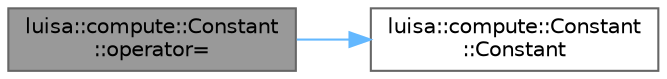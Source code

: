 digraph "luisa::compute::Constant::operator="
{
 // LATEX_PDF_SIZE
  bgcolor="transparent";
  edge [fontname=Helvetica,fontsize=10,labelfontname=Helvetica,labelfontsize=10];
  node [fontname=Helvetica,fontsize=10,shape=box,height=0.2,width=0.4];
  rankdir="LR";
  Node1 [id="Node000001",label="luisa::compute::Constant\l::operator=",height=0.2,width=0.4,color="gray40", fillcolor="grey60", style="filled", fontcolor="black",tooltip=" "];
  Node1 -> Node2 [id="edge1_Node000001_Node000002",color="steelblue1",style="solid",tooltip=" "];
  Node2 [id="Node000002",label="luisa::compute::Constant\l::Constant",height=0.2,width=0.4,color="grey40", fillcolor="white", style="filled",URL="$classluisa_1_1compute_1_1_constant.html#aee3fa9db3ce2d72ac974967a5d33df29",tooltip="Default constructor for serialization"];
}
